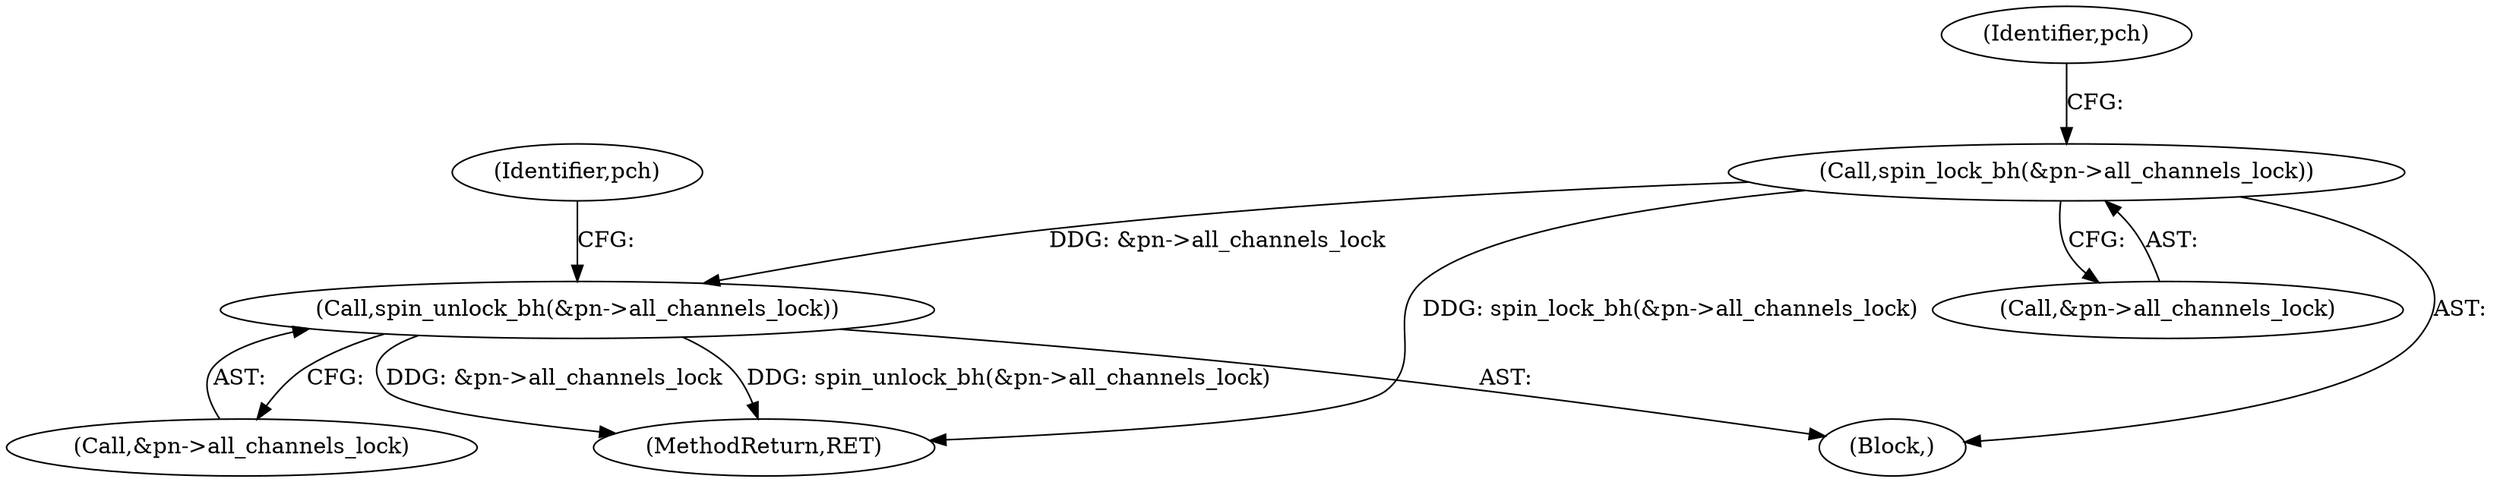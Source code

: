 digraph "0_linux_1f461dcdd296eecedaffffc6bae2bfa90bd7eb89_0@pointer" {
"1000164" [label="(Call,spin_unlock_bh(&pn->all_channels_lock))"];
"1000154" [label="(Call,spin_lock_bh(&pn->all_channels_lock))"];
"1000164" [label="(Call,spin_unlock_bh(&pn->all_channels_lock))"];
"1000154" [label="(Call,spin_lock_bh(&pn->all_channels_lock))"];
"1000171" [label="(Identifier,pch)"];
"1000162" [label="(Identifier,pch)"];
"1000202" [label="(MethodReturn,RET)"];
"1000104" [label="(Block,)"];
"1000165" [label="(Call,&pn->all_channels_lock)"];
"1000155" [label="(Call,&pn->all_channels_lock)"];
"1000164" -> "1000104"  [label="AST: "];
"1000164" -> "1000165"  [label="CFG: "];
"1000165" -> "1000164"  [label="AST: "];
"1000171" -> "1000164"  [label="CFG: "];
"1000164" -> "1000202"  [label="DDG: spin_unlock_bh(&pn->all_channels_lock)"];
"1000164" -> "1000202"  [label="DDG: &pn->all_channels_lock"];
"1000154" -> "1000164"  [label="DDG: &pn->all_channels_lock"];
"1000154" -> "1000104"  [label="AST: "];
"1000154" -> "1000155"  [label="CFG: "];
"1000155" -> "1000154"  [label="AST: "];
"1000162" -> "1000154"  [label="CFG: "];
"1000154" -> "1000202"  [label="DDG: spin_lock_bh(&pn->all_channels_lock)"];
}

